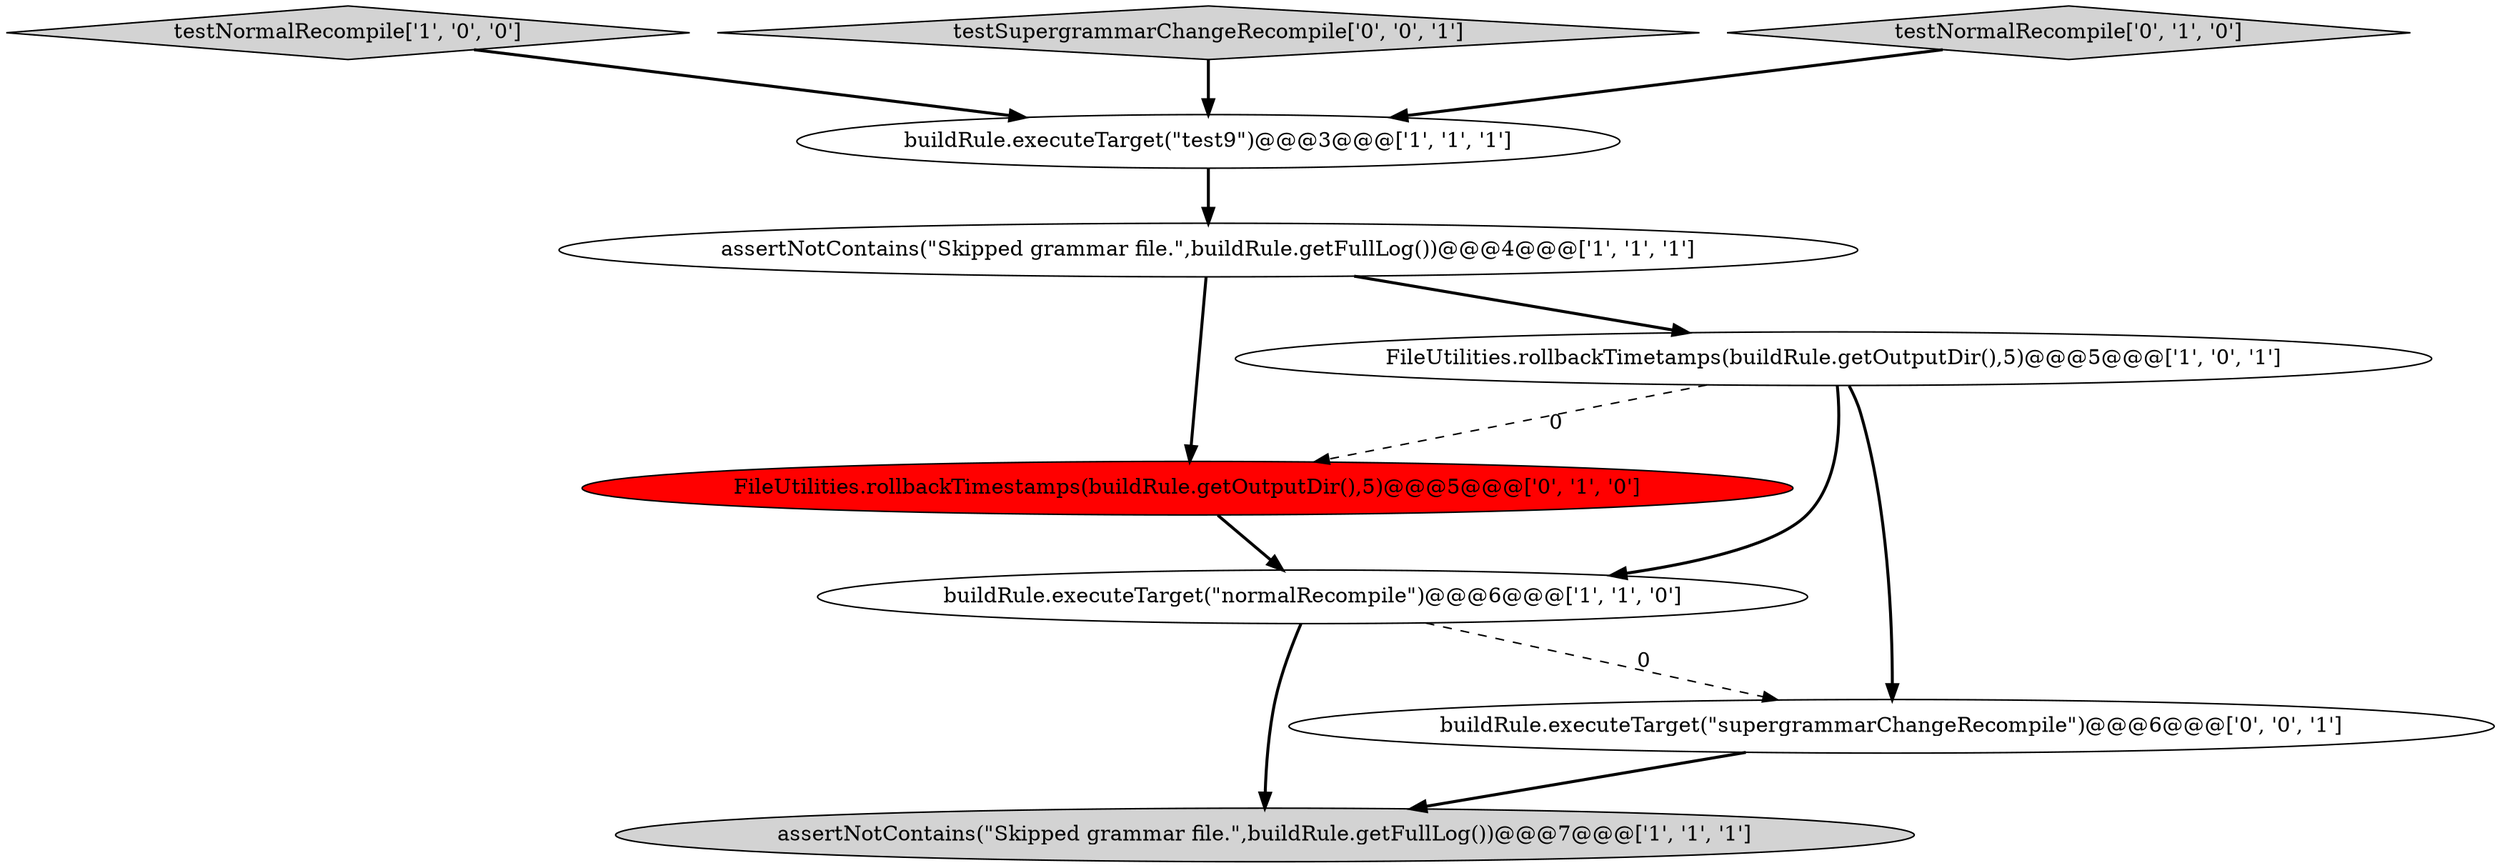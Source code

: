 digraph {
5 [style = filled, label = "buildRule.executeTarget(\"normalRecompile\")@@@6@@@['1', '1', '0']", fillcolor = white, shape = ellipse image = "AAA0AAABBB1BBB"];
4 [style = filled, label = "testNormalRecompile['1', '0', '0']", fillcolor = lightgray, shape = diamond image = "AAA0AAABBB1BBB"];
9 [style = filled, label = "testSupergrammarChangeRecompile['0', '0', '1']", fillcolor = lightgray, shape = diamond image = "AAA0AAABBB3BBB"];
6 [style = filled, label = "FileUtilities.rollbackTimestamps(buildRule.getOutputDir(),5)@@@5@@@['0', '1', '0']", fillcolor = red, shape = ellipse image = "AAA1AAABBB2BBB"];
8 [style = filled, label = "buildRule.executeTarget(\"supergrammarChangeRecompile\")@@@6@@@['0', '0', '1']", fillcolor = white, shape = ellipse image = "AAA0AAABBB3BBB"];
1 [style = filled, label = "assertNotContains(\"Skipped grammar file.\",buildRule.getFullLog())@@@4@@@['1', '1', '1']", fillcolor = white, shape = ellipse image = "AAA0AAABBB1BBB"];
7 [style = filled, label = "testNormalRecompile['0', '1', '0']", fillcolor = lightgray, shape = diamond image = "AAA0AAABBB2BBB"];
0 [style = filled, label = "FileUtilities.rollbackTimetamps(buildRule.getOutputDir(),5)@@@5@@@['1', '0', '1']", fillcolor = white, shape = ellipse image = "AAA0AAABBB1BBB"];
2 [style = filled, label = "buildRule.executeTarget(\"test9\")@@@3@@@['1', '1', '1']", fillcolor = white, shape = ellipse image = "AAA0AAABBB1BBB"];
3 [style = filled, label = "assertNotContains(\"Skipped grammar file.\",buildRule.getFullLog())@@@7@@@['1', '1', '1']", fillcolor = lightgray, shape = ellipse image = "AAA0AAABBB1BBB"];
5->3 [style = bold, label=""];
5->8 [style = dashed, label="0"];
6->5 [style = bold, label=""];
1->6 [style = bold, label=""];
0->6 [style = dashed, label="0"];
1->0 [style = bold, label=""];
4->2 [style = bold, label=""];
9->2 [style = bold, label=""];
7->2 [style = bold, label=""];
2->1 [style = bold, label=""];
0->5 [style = bold, label=""];
8->3 [style = bold, label=""];
0->8 [style = bold, label=""];
}
